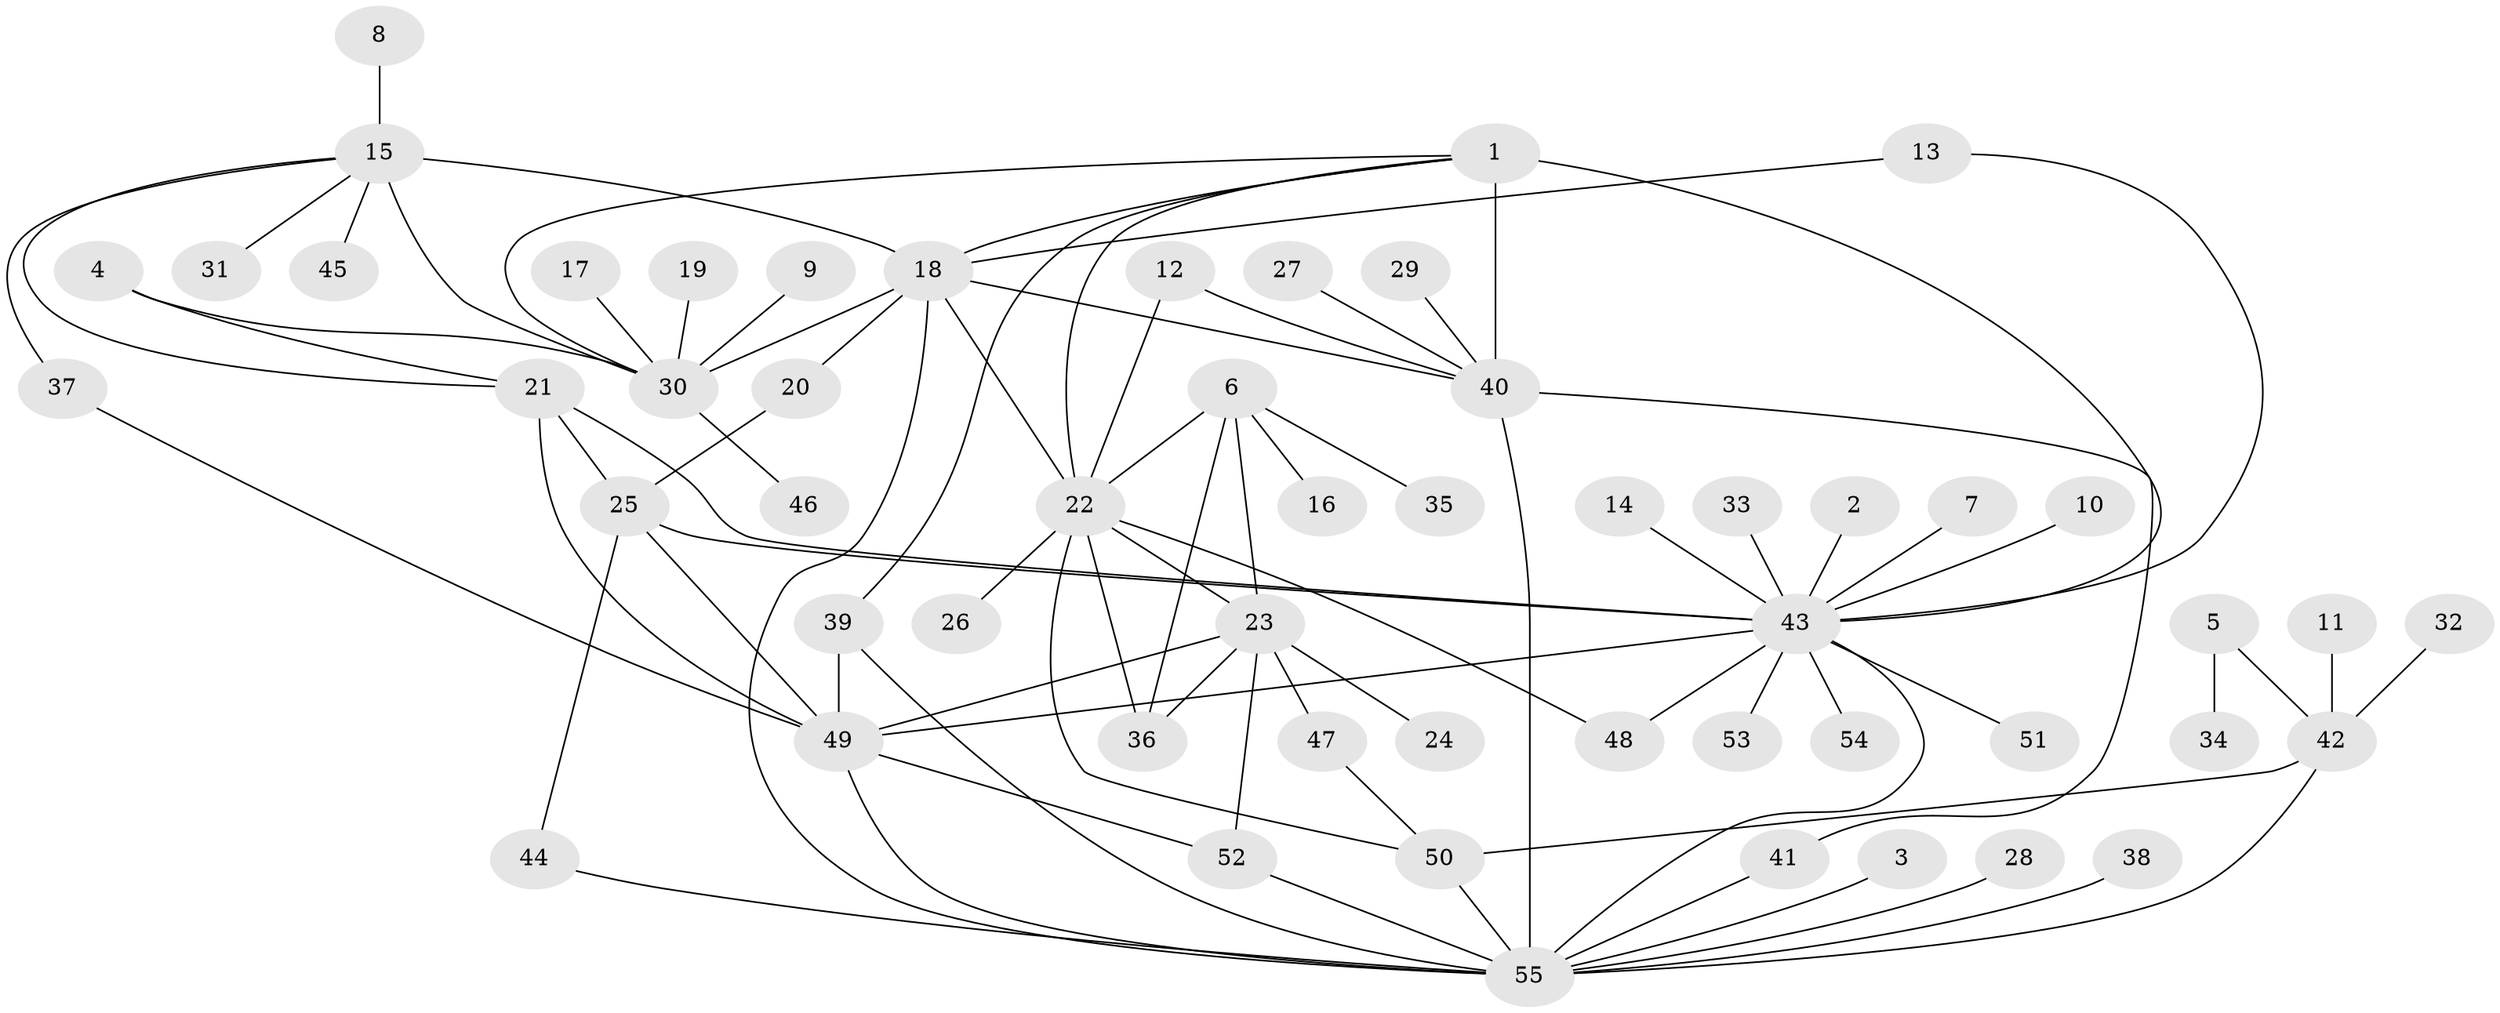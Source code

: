 // original degree distribution, {6: 0.06422018348623854, 5: 0.045871559633027525, 10: 0.027522935779816515, 12: 0.009174311926605505, 8: 0.01834862385321101, 9: 0.027522935779816515, 11: 0.027522935779816515, 18: 0.009174311926605505, 2: 0.1559633027522936, 3: 0.045871559633027525, 1: 0.5504587155963303, 4: 0.01834862385321101}
// Generated by graph-tools (version 1.1) at 2025/02/03/09/25 03:02:46]
// undirected, 55 vertices, 84 edges
graph export_dot {
graph [start="1"]
  node [color=gray90,style=filled];
  1;
  2;
  3;
  4;
  5;
  6;
  7;
  8;
  9;
  10;
  11;
  12;
  13;
  14;
  15;
  16;
  17;
  18;
  19;
  20;
  21;
  22;
  23;
  24;
  25;
  26;
  27;
  28;
  29;
  30;
  31;
  32;
  33;
  34;
  35;
  36;
  37;
  38;
  39;
  40;
  41;
  42;
  43;
  44;
  45;
  46;
  47;
  48;
  49;
  50;
  51;
  52;
  53;
  54;
  55;
  1 -- 18 [weight=1.0];
  1 -- 22 [weight=1.0];
  1 -- 30 [weight=1.0];
  1 -- 39 [weight=1.0];
  1 -- 40 [weight=4.0];
  1 -- 43 [weight=1.0];
  2 -- 43 [weight=1.0];
  3 -- 55 [weight=1.0];
  4 -- 21 [weight=1.0];
  4 -- 30 [weight=1.0];
  5 -- 34 [weight=1.0];
  5 -- 42 [weight=1.0];
  6 -- 16 [weight=1.0];
  6 -- 22 [weight=2.0];
  6 -- 23 [weight=2.0];
  6 -- 35 [weight=1.0];
  6 -- 36 [weight=2.0];
  7 -- 43 [weight=1.0];
  8 -- 15 [weight=1.0];
  9 -- 30 [weight=1.0];
  10 -- 43 [weight=1.0];
  11 -- 42 [weight=1.0];
  12 -- 22 [weight=1.0];
  12 -- 40 [weight=1.0];
  13 -- 18 [weight=1.0];
  13 -- 43 [weight=1.0];
  14 -- 43 [weight=1.0];
  15 -- 18 [weight=1.0];
  15 -- 21 [weight=1.0];
  15 -- 30 [weight=3.0];
  15 -- 31 [weight=1.0];
  15 -- 37 [weight=1.0];
  15 -- 45 [weight=1.0];
  17 -- 30 [weight=1.0];
  18 -- 20 [weight=1.0];
  18 -- 22 [weight=1.0];
  18 -- 30 [weight=3.0];
  18 -- 40 [weight=1.0];
  18 -- 55 [weight=1.0];
  19 -- 30 [weight=1.0];
  20 -- 25 [weight=1.0];
  21 -- 25 [weight=2.0];
  21 -- 43 [weight=2.0];
  21 -- 49 [weight=2.0];
  22 -- 23 [weight=1.0];
  22 -- 26 [weight=1.0];
  22 -- 36 [weight=1.0];
  22 -- 48 [weight=1.0];
  22 -- 50 [weight=1.0];
  23 -- 24 [weight=1.0];
  23 -- 36 [weight=1.0];
  23 -- 47 [weight=1.0];
  23 -- 49 [weight=1.0];
  23 -- 52 [weight=1.0];
  25 -- 43 [weight=1.0];
  25 -- 44 [weight=1.0];
  25 -- 49 [weight=1.0];
  27 -- 40 [weight=1.0];
  28 -- 55 [weight=1.0];
  29 -- 40 [weight=1.0];
  30 -- 46 [weight=1.0];
  32 -- 42 [weight=1.0];
  33 -- 43 [weight=1.0];
  37 -- 49 [weight=1.0];
  38 -- 55 [weight=1.0];
  39 -- 49 [weight=1.0];
  39 -- 55 [weight=1.0];
  40 -- 41 [weight=1.0];
  40 -- 55 [weight=1.0];
  41 -- 55 [weight=1.0];
  42 -- 50 [weight=1.0];
  42 -- 55 [weight=3.0];
  43 -- 48 [weight=1.0];
  43 -- 49 [weight=1.0];
  43 -- 51 [weight=1.0];
  43 -- 53 [weight=1.0];
  43 -- 54 [weight=1.0];
  43 -- 55 [weight=1.0];
  44 -- 55 [weight=1.0];
  47 -- 50 [weight=1.0];
  49 -- 52 [weight=1.0];
  49 -- 55 [weight=1.0];
  50 -- 55 [weight=3.0];
  52 -- 55 [weight=1.0];
}
